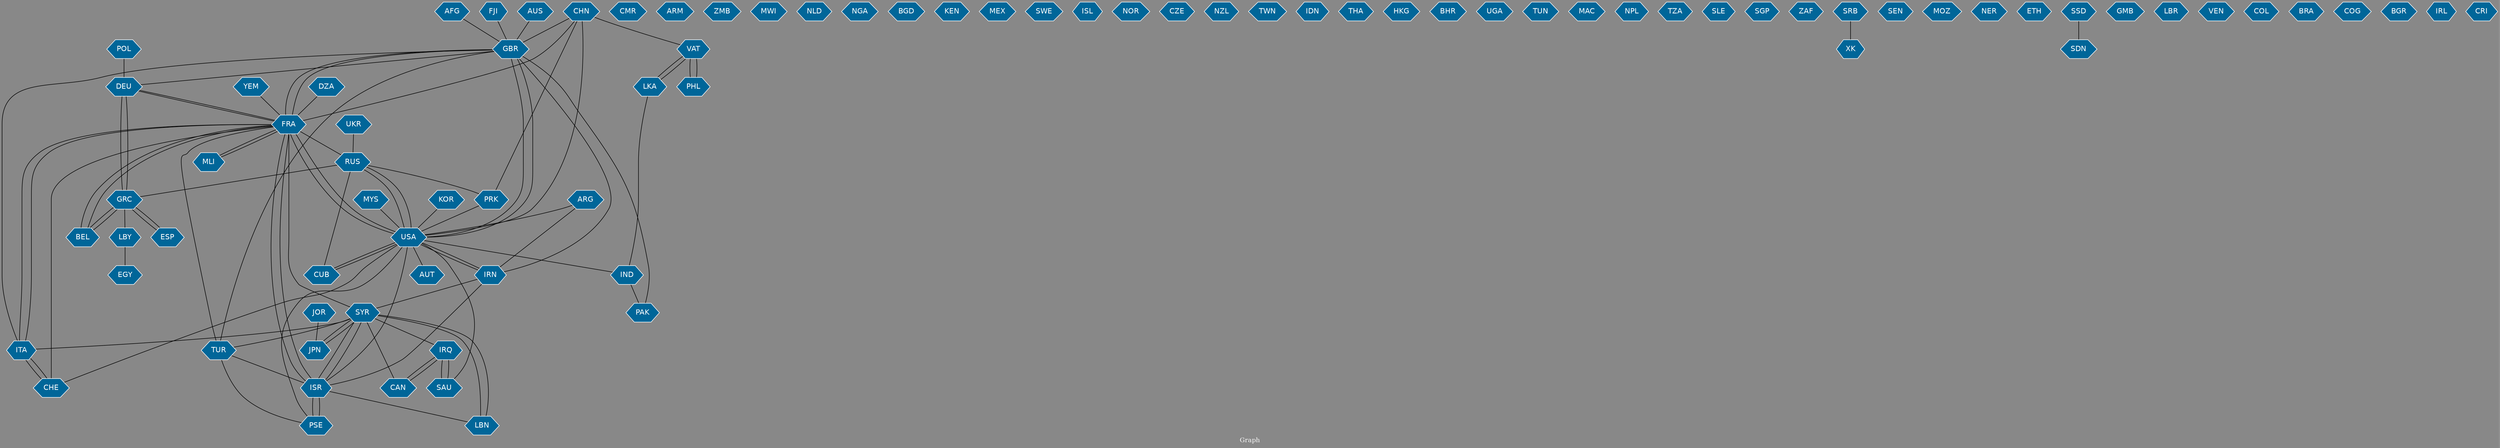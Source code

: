 // Countries together in item graph
graph {
	graph [bgcolor="#888888" fontcolor=white fontsize=12 label="Graph" outputorder=edgesfirst overlap=prism]
	node [color=white fillcolor="#006699" fontcolor=white fontname=Helvetica shape=hexagon style=filled]
	edge [arrowhead=open color=black fontcolor=white fontname=Courier fontsize=12]
		CHN [label=CHN]
		EGY [label=EGY]
		SYR [label=SYR]
		LBN [label=LBN]
		DEU [label=DEU]
		PSE [label=PSE]
		BEL [label=BEL]
		FRA [label=FRA]
		VAT [label=VAT]
		GRC [label=GRC]
		USA [label=USA]
		IRQ [label=IRQ]
		CAN [label=CAN]
		AUS [label=AUS]
		ISR [label=ISR]
		SAU [label=SAU]
		CMR [label=CMR]
		ARM [label=ARM]
		CUB [label=CUB]
		CHE [label=CHE]
		YEM [label=YEM]
		ZMB [label=ZMB]
		PHL [label=PHL]
		MWI [label=MWI]
		PAK [label=PAK]
		GBR [label=GBR]
		ITA [label=ITA]
		NLD [label=NLD]
		PRK [label=PRK]
		JPN [label=JPN]
		IND [label=IND]
		KOR [label=KOR]
		NGA [label=NGA]
		BGD [label=BGD]
		RUS [label=RUS]
		KEN [label=KEN]
		MEX [label=MEX]
		AFG [label=AFG]
		UKR [label=UKR]
		IRN [label=IRN]
		SWE [label=SWE]
		ISL [label=ISL]
		ESP [label=ESP]
		JOR [label=JOR]
		NOR [label=NOR]
		MYS [label=MYS]
		CZE [label=CZE]
		NZL [label=NZL]
		TWN [label=TWN]
		LKA [label=LKA]
		TUR [label=TUR]
		IDN [label=IDN]
		THA [label=THA]
		HKG [label=HKG]
		BHR [label=BHR]
		UGA [label=UGA]
		TUN [label=TUN]
		MLI [label=MLI]
		ARG [label=ARG]
		POL [label=POL]
		MAC [label=MAC]
		NPL [label=NPL]
		TZA [label=TZA]
		SLE [label=SLE]
		SGP [label=SGP]
		ZAF [label=ZAF]
		LBY [label=LBY]
		SRB [label=SRB]
		SEN [label=SEN]
		XK [label=XK]
		MOZ [label=MOZ]
		NER [label=NER]
		ETH [label=ETH]
		SSD [label=SSD]
		SDN [label=SDN]
		GMB [label=GMB]
		LBR [label=LBR]
		VEN [label=VEN]
		COL [label=COL]
		BRA [label=BRA]
		COG [label=COG]
		BGR [label=BGR]
		IRL [label=IRL]
		FJI [label=FJI]
		CRI [label=CRI]
		DZA [label=DZA]
		AUT [label=AUT]
			FRA -- BEL [weight=1]
			LKA -- IND [weight=1]
			GBR -- IRN [weight=1]
			SYR -- TUR [weight=1]
			MLI -- FRA [weight=1]
			GRC -- LBY [weight=1]
			PHL -- VAT [weight=5]
			ARG -- USA [weight=1]
			TUR -- ISR [weight=1]
			ISR -- FRA [weight=3]
			MYS -- USA [weight=1]
			CHE -- ITA [weight=2]
			AFG -- GBR [weight=1]
			IND -- PAK [weight=1]
			SYR -- ISR [weight=2]
			CHE -- USA [weight=1]
			BEL -- GRC [weight=2]
			SYR -- LBN [weight=3]
			SYR -- CAN [weight=1]
			IRN -- ISR [weight=1]
			BEL -- FRA [weight=1]
			CHN -- PRK [weight=1]
			GRC -- BEL [weight=1]
			IRQ -- CAN [weight=1]
			FRA -- MLI [weight=1]
			PRK -- USA [weight=3]
			ISR -- LBN [weight=2]
			RUS -- CUB [weight=1]
			ITA -- FRA [weight=2]
			KOR -- USA [weight=1]
			USA -- CHN [weight=1]
			CHN -- GBR [weight=1]
			TUR -- FRA [weight=2]
			VAT -- LKA [weight=1]
			ARG -- IRN [weight=1]
			YEM -- FRA [weight=1]
			DZA -- FRA [weight=1]
			GBR -- PAK [weight=1]
			GBR -- DEU [weight=1]
			USA -- IRN [weight=2]
			LBN -- SYR [weight=2]
			USA -- RUS [weight=1]
			RUS -- PRK [weight=1]
			TUR -- GBR [weight=1]
			PSE -- ISR [weight=3]
			USA -- AUT [weight=1]
			ISR -- USA [weight=3]
			DEU -- GRC [weight=1]
			POL -- DEU [weight=1]
			IRN -- SYR [weight=1]
			PSE -- USA [weight=1]
			ISR -- PSE [weight=1]
			FRA -- DEU [weight=1]
			IRQ -- SAU [weight=1]
			AUS -- GBR [weight=1]
			FRA -- USA [weight=7]
			DEU -- FRA [weight=1]
			CHN -- VAT [weight=1]
			SAU -- IRQ [weight=1]
			FRA -- GBR [weight=4]
			FRA -- ITA [weight=1]
			GBR -- FRA [weight=4]
			ITA -- CHE [weight=1]
			SYR -- JPN [weight=1]
			SYR -- FRA [weight=1]
			CAN -- IRQ [weight=1]
			USA -- FRA [weight=6]
			FRA -- RUS [weight=2]
			IRN -- USA [weight=2]
			VAT -- PHL [weight=6]
			JOR -- JPN [weight=1]
			LBY -- EGY [weight=1]
			GBR -- USA [weight=5]
			GRC -- ESP [weight=1]
			LKA -- VAT [weight=2]
			ESP -- GRC [weight=1]
			SYR -- IRQ [weight=1]
			UKR -- RUS [weight=1]
			PSE -- TUR [weight=1]
			ISR -- SYR [weight=1]
			USA -- IND [weight=1]
			JPN -- SYR [weight=1]
			RUS -- USA [weight=1]
			FJI -- GBR [weight=1]
			USA -- CUB [weight=6]
			CUB -- USA [weight=1]
			GBR -- ITA [weight=2]
			FRA -- CHN [weight=1]
			GRC -- DEU [weight=3]
			SYR -- ITA [weight=1]
			SRB -- XK [weight=1]
			FRA -- ISR [weight=3]
			SSD -- SDN [weight=1]
			USA -- GBR [weight=8]
			RUS -- GRC [weight=1]
			CHE -- FRA [weight=3]
			SAU -- USA [weight=1]
}